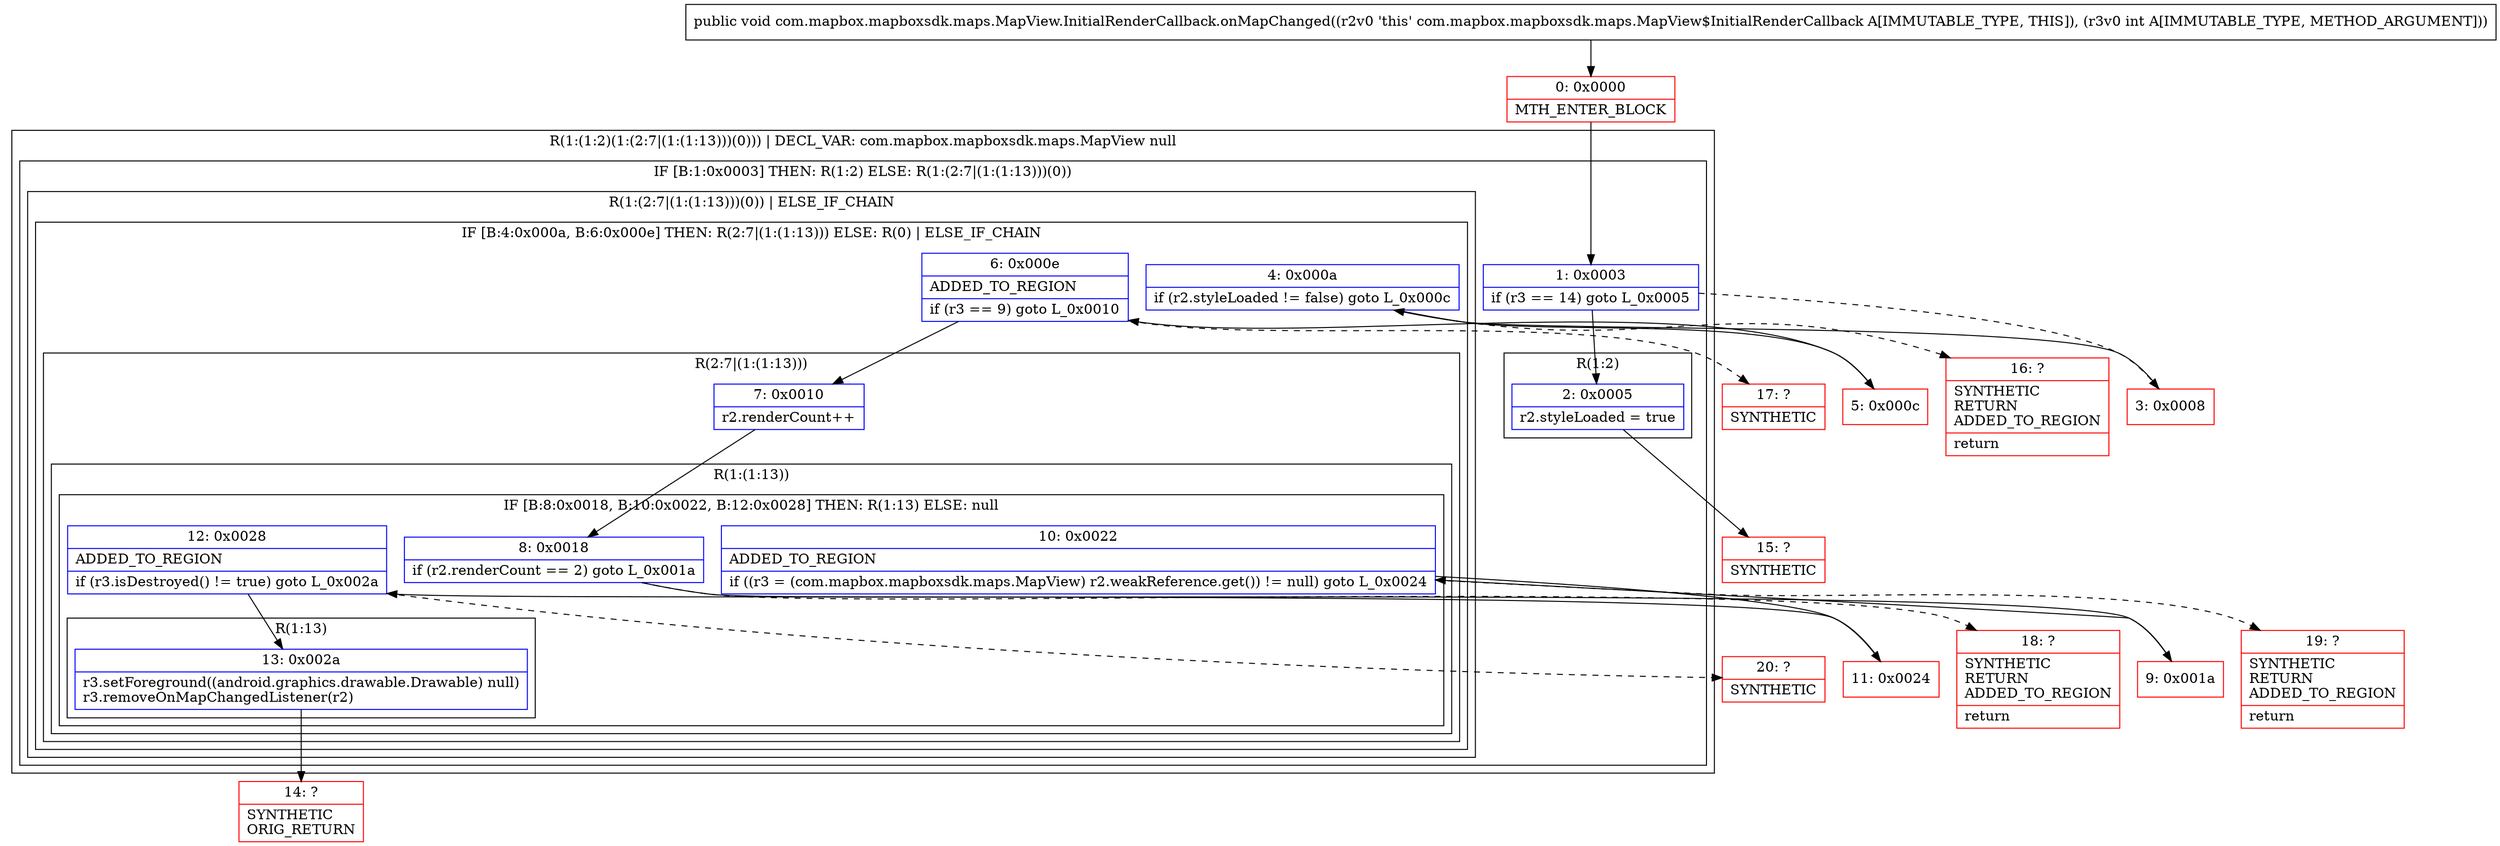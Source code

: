 digraph "CFG forcom.mapbox.mapboxsdk.maps.MapView.InitialRenderCallback.onMapChanged(I)V" {
subgraph cluster_Region_1188419280 {
label = "R(1:(1:2)(1:(2:7|(1:(1:13)))(0))) | DECL_VAR: com.mapbox.mapboxsdk.maps.MapView null\l";
node [shape=record,color=blue];
subgraph cluster_IfRegion_1453319427 {
label = "IF [B:1:0x0003] THEN: R(1:2) ELSE: R(1:(2:7|(1:(1:13)))(0))";
node [shape=record,color=blue];
Node_1 [shape=record,label="{1\:\ 0x0003|if (r3 == 14) goto L_0x0005\l}"];
subgraph cluster_Region_2079726619 {
label = "R(1:2)";
node [shape=record,color=blue];
Node_2 [shape=record,label="{2\:\ 0x0005|r2.styleLoaded = true\l}"];
}
subgraph cluster_Region_39357904 {
label = "R(1:(2:7|(1:(1:13)))(0)) | ELSE_IF_CHAIN\l";
node [shape=record,color=blue];
subgraph cluster_IfRegion_1783867421 {
label = "IF [B:4:0x000a, B:6:0x000e] THEN: R(2:7|(1:(1:13))) ELSE: R(0) | ELSE_IF_CHAIN\l";
node [shape=record,color=blue];
Node_4 [shape=record,label="{4\:\ 0x000a|if (r2.styleLoaded != false) goto L_0x000c\l}"];
Node_6 [shape=record,label="{6\:\ 0x000e|ADDED_TO_REGION\l|if (r3 == 9) goto L_0x0010\l}"];
subgraph cluster_Region_1129185193 {
label = "R(2:7|(1:(1:13)))";
node [shape=record,color=blue];
Node_7 [shape=record,label="{7\:\ 0x0010|r2.renderCount++\l}"];
subgraph cluster_Region_143664415 {
label = "R(1:(1:13))";
node [shape=record,color=blue];
subgraph cluster_IfRegion_1323306960 {
label = "IF [B:8:0x0018, B:10:0x0022, B:12:0x0028] THEN: R(1:13) ELSE: null";
node [shape=record,color=blue];
Node_8 [shape=record,label="{8\:\ 0x0018|if (r2.renderCount == 2) goto L_0x001a\l}"];
Node_10 [shape=record,label="{10\:\ 0x0022|ADDED_TO_REGION\l|if ((r3 = (com.mapbox.mapboxsdk.maps.MapView) r2.weakReference.get()) != null) goto L_0x0024\l}"];
Node_12 [shape=record,label="{12\:\ 0x0028|ADDED_TO_REGION\l|if (r3.isDestroyed() != true) goto L_0x002a\l}"];
subgraph cluster_Region_964969809 {
label = "R(1:13)";
node [shape=record,color=blue];
Node_13 [shape=record,label="{13\:\ 0x002a|r3.setForeground((android.graphics.drawable.Drawable) null)\lr3.removeOnMapChangedListener(r2)\l}"];
}
}
}
}
subgraph cluster_Region_353916287 {
label = "R(0)";
node [shape=record,color=blue];
}
}
}
}
}
Node_0 [shape=record,color=red,label="{0\:\ 0x0000|MTH_ENTER_BLOCK\l}"];
Node_3 [shape=record,color=red,label="{3\:\ 0x0008}"];
Node_5 [shape=record,color=red,label="{5\:\ 0x000c}"];
Node_9 [shape=record,color=red,label="{9\:\ 0x001a}"];
Node_11 [shape=record,color=red,label="{11\:\ 0x0024}"];
Node_14 [shape=record,color=red,label="{14\:\ ?|SYNTHETIC\lORIG_RETURN\l}"];
Node_15 [shape=record,color=red,label="{15\:\ ?|SYNTHETIC\l}"];
Node_16 [shape=record,color=red,label="{16\:\ ?|SYNTHETIC\lRETURN\lADDED_TO_REGION\l|return\l}"];
Node_17 [shape=record,color=red,label="{17\:\ ?|SYNTHETIC\l}"];
Node_18 [shape=record,color=red,label="{18\:\ ?|SYNTHETIC\lRETURN\lADDED_TO_REGION\l|return\l}"];
Node_19 [shape=record,color=red,label="{19\:\ ?|SYNTHETIC\lRETURN\lADDED_TO_REGION\l|return\l}"];
Node_20 [shape=record,color=red,label="{20\:\ ?|SYNTHETIC\l}"];
MethodNode[shape=record,label="{public void com.mapbox.mapboxsdk.maps.MapView.InitialRenderCallback.onMapChanged((r2v0 'this' com.mapbox.mapboxsdk.maps.MapView$InitialRenderCallback A[IMMUTABLE_TYPE, THIS]), (r3v0 int A[IMMUTABLE_TYPE, METHOD_ARGUMENT])) }"];
MethodNode -> Node_0;
Node_1 -> Node_2;
Node_1 -> Node_3[style=dashed];
Node_2 -> Node_15;
Node_4 -> Node_5;
Node_4 -> Node_16[style=dashed];
Node_6 -> Node_7;
Node_6 -> Node_17[style=dashed];
Node_7 -> Node_8;
Node_8 -> Node_9;
Node_8 -> Node_18[style=dashed];
Node_10 -> Node_11;
Node_10 -> Node_19[style=dashed];
Node_12 -> Node_13;
Node_12 -> Node_20[style=dashed];
Node_13 -> Node_14;
Node_0 -> Node_1;
Node_3 -> Node_4;
Node_5 -> Node_6;
Node_9 -> Node_10;
Node_11 -> Node_12;
}

